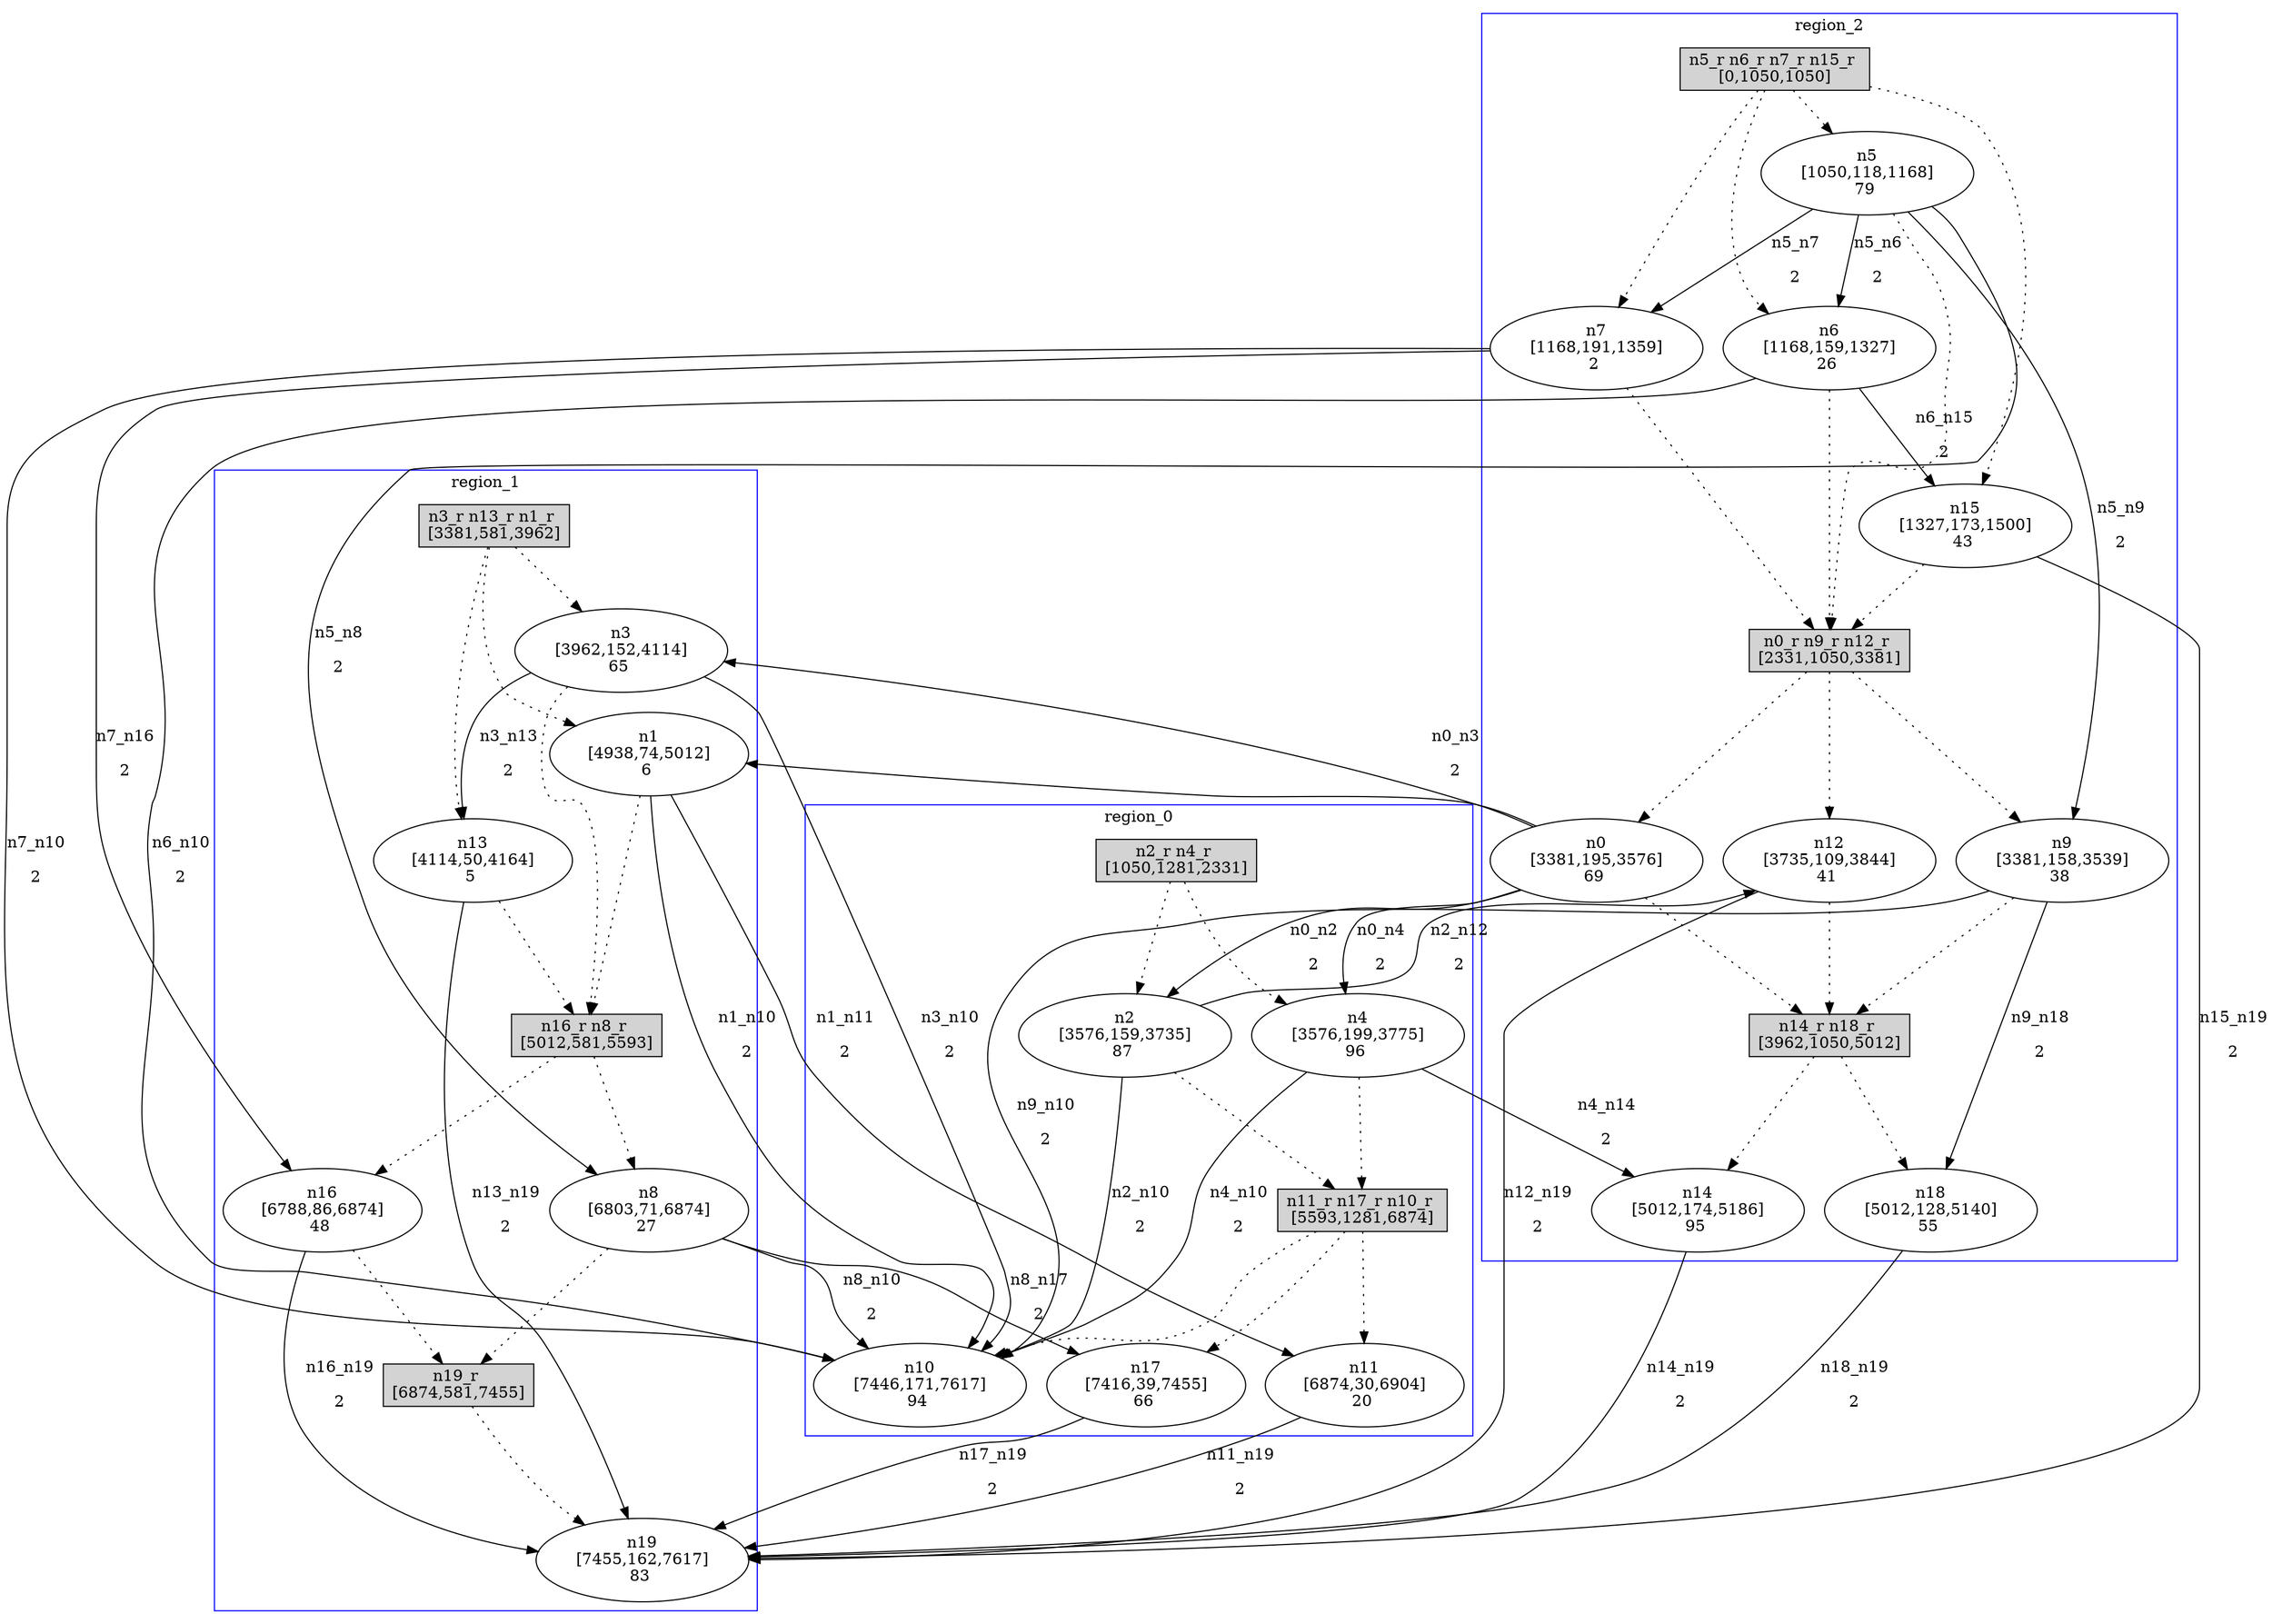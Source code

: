 //3-LSsolveMIPnSolStatus 2.
//4-SL 7617.
//5-LSsolveMIPsolveTime(double) 0.333439.
//6-reconfigurateNum(int) 8.
//7-reconfigurateTime(int) 7455.
digraph test_0 {
	size="28,40";
	subgraph cluster0 {
		stytle=filled;
		color=blue;
		label=region_0;
		reconfNode_0_1 [ shape = box, style = filled, label = "n2_r n4_r \n[1050,1281,2331]" ];
		n2 [ label="n2\n[3576,159,3735]\n87 " ];
		n4 [ label="n4\n[3576,199,3775]\n96 " ];
		reconfNode_0_1 -> n2 [ style = dotted ];
		reconfNode_0_1 -> n4 [ style = dotted ];
		n2 -> reconfNode_0_2 [ style = dotted ];
		n4 -> reconfNode_0_2 [ style = dotted ];
		reconfNode_0_2 [ shape = box, style = filled, label = "n11_r n17_r n10_r \n[5593,1281,6874]" ];
		n11 [ label="n11\n[6874,30,6904]\n20 " ];
		n17 [ label="n17\n[7416,39,7455]\n66 " ];
		n10 [ label="n10\n[7446,171,7617]\n94 " ];
		reconfNode_0_2 -> n11 [ style = dotted ];
		reconfNode_0_2 -> n17 [ style = dotted ];
		reconfNode_0_2 -> n10 [ style = dotted ];
	}
	subgraph cluster1 {
		stytle=filled;
		color=blue;
		label=region_1;
		reconfNode_1_1 [ shape = box, style = filled, label = "n3_r n13_r n1_r \n[3381,581,3962]" ];
		n3 [ label="n3\n[3962,152,4114]\n65 " ];
		n13 [ label="n13\n[4114,50,4164]\n5 " ];
		n1 [ label="n1\n[4938,74,5012]\n6 " ];
		reconfNode_1_1 -> n3 [ style = dotted ];
		reconfNode_1_1 -> n13 [ style = dotted ];
		reconfNode_1_1 -> n1 [ style = dotted ];
		n3 -> reconfNode_1_2 [ style = dotted ];
		n13 -> reconfNode_1_2 [ style = dotted ];
		n1 -> reconfNode_1_2 [ style = dotted ];
		reconfNode_1_2 [ shape = box, style = filled, label = "n16_r n8_r \n[5012,581,5593]" ];
		n16 [ label="n16\n[6788,86,6874]\n48 " ];
		n8 [ label="n8\n[6803,71,6874]\n27 " ];
		reconfNode_1_2 -> n16 [ style = dotted ];
		reconfNode_1_2 -> n8 [ style = dotted ];
		n16 -> reconfNode_1_3 [ style = dotted ];
		n8 -> reconfNode_1_3 [ style = dotted ];
		reconfNode_1_3 [ shape = box, style = filled, label = "n19_r \n[6874,581,7455]" ];
		n19 [ label="n19\n[7455,162,7617]\n83 " ];
		reconfNode_1_3 -> n19 [ style = dotted ];
	}
	subgraph cluster2 {
		stytle=filled;
		color=blue;
		label=region_2;
		reconfNode_2_1 [ shape = box, style = filled, label = "n5_r n6_r n7_r n15_r \n[0,1050,1050]" ];
		n5 [ label="n5\n[1050,118,1168]\n79 " ];
		n6 [ label="n6\n[1168,159,1327]\n26 " ];
		n7 [ label="n7\n[1168,191,1359]\n2 " ];
		n15 [ label="n15\n[1327,173,1500]\n43 " ];
		reconfNode_2_1 -> n5 [ style = dotted ];
		reconfNode_2_1 -> n6 [ style = dotted ];
		reconfNode_2_1 -> n7 [ style = dotted ];
		reconfNode_2_1 -> n15 [ style = dotted ];
		n5 -> reconfNode_2_2 [ style = dotted ];
		n6 -> reconfNode_2_2 [ style = dotted ];
		n7 -> reconfNode_2_2 [ style = dotted ];
		n15 -> reconfNode_2_2 [ style = dotted ];
		reconfNode_2_2 [ shape = box, style = filled, label = "n0_r n9_r n12_r \n[2331,1050,3381]" ];
		n0 [ label="n0\n[3381,195,3576]\n69 " ];
		n9 [ label="n9\n[3381,158,3539]\n38 " ];
		n12 [ label="n12\n[3735,109,3844]\n41 " ];
		reconfNode_2_2 -> n0 [ style = dotted ];
		reconfNode_2_2 -> n9 [ style = dotted ];
		reconfNode_2_2 -> n12 [ style = dotted ];
		n0 -> reconfNode_2_3 [ style = dotted ];
		n9 -> reconfNode_2_3 [ style = dotted ];
		n12 -> reconfNode_2_3 [ style = dotted ];
		reconfNode_2_3 [ shape = box, style = filled, label = "n14_r n18_r \n[3962,1050,5012]" ];
		n14 [ label="n14\n[5012,174,5186]\n95 " ];
		n18 [ label="n18\n[5012,128,5140]\n55 " ];
		reconfNode_2_3 -> n14 [ style = dotted ];
		reconfNode_2_3 -> n18 [ style = dotted ];
	}
	n0 -> n1 [ label="n0_n1\n2" ];
	n0 -> n2 [ label="n0_n2\n2" ];
	n0 -> n3 [ label="n0_n3\n2" ];
	n0 -> n4 [ label="n0_n4\n2" ];
	n1 -> n10 [ label="n1_n10\n2" ];
	n1 -> n11 [ label="n1_n11\n2" ];
	n2 -> n10 [ label="n2_n10\n2" ];
	n2 -> n12 [ label="n2_n12\n2" ];
	n3 -> n10 [ label="n3_n10\n2" ];
	n3 -> n13 [ label="n3_n13\n2" ];
	n4 -> n10 [ label="n4_n10\n2" ];
	n4 -> n14 [ label="n4_n14\n2" ];
	n11 -> n19 [ label="n11_n19\n2" ];
	n12 -> n19 [ label="n12_n19\n2" ];
	n13 -> n19 [ label="n13_n19\n2" ];
	n14 -> n19 [ label="n14_n19\n2" ];
	n5 -> n6 [ label="n5_n6\n2" ];
	n5 -> n7 [ label="n5_n7\n2" ];
	n5 -> n8 [ label="n5_n8\n2" ];
	n5 -> n9 [ label="n5_n9\n2" ];
	n6 -> n10 [ label="n6_n10\n2" ];
	n6 -> n15 [ label="n6_n15\n2" ];
	n7 -> n10 [ label="n7_n10\n2" ];
	n7 -> n16 [ label="n7_n16\n2" ];
	n8 -> n10 [ label="n8_n10\n2" ];
	n8 -> n17 [ label="n8_n17\n2" ];
	n9 -> n10 [ label="n9_n10\n2" ];
	n9 -> n18 [ label="n9_n18\n2" ];
	n15 -> n19 [ label="n15_n19\n2" ];
	n16 -> n19 [ label="n16_n19\n2" ];
	n17 -> n19 [ label="n17_n19\n2" ];
	n18 -> n19 [ label="n18_n19\n2" ];
}
